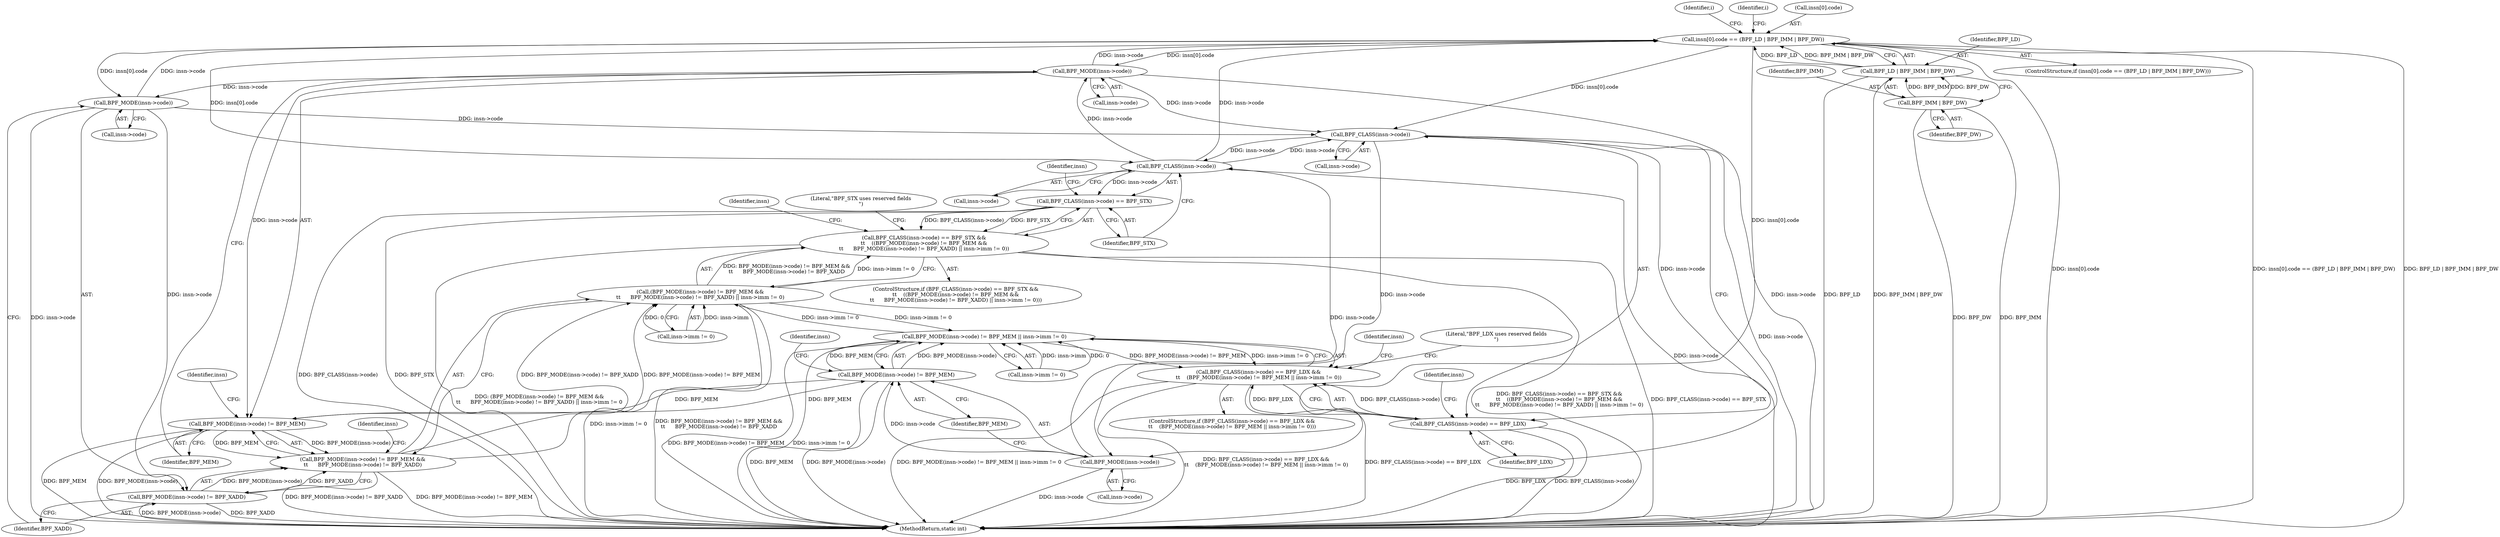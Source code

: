 digraph "0_linux_92117d8443bc5afacc8d5ba82e541946310f106e_4@array" {
"1000200" [label="(Call,insn[0].code == (BPF_LD | BPF_IMM | BPF_DW))"];
"1000177" [label="(Call,BPF_MODE(insn->code))"];
"1000200" [label="(Call,insn[0].code == (BPF_LD | BPF_IMM | BPF_DW))"];
"1000183" [label="(Call,BPF_MODE(insn->code))"];
"1000169" [label="(Call,BPF_CLASS(insn->code))"];
"1000150" [label="(Call,BPF_MODE(insn->code))"];
"1000143" [label="(Call,BPF_CLASS(insn->code))"];
"1000206" [label="(Call,BPF_LD | BPF_IMM | BPF_DW)"];
"1000208" [label="(Call,BPF_IMM | BPF_DW)"];
"1000142" [label="(Call,BPF_CLASS(insn->code) == BPF_LDX)"];
"1000141" [label="(Call,BPF_CLASS(insn->code) == BPF_LDX &&\n\t\t    (BPF_MODE(insn->code) != BPF_MEM || insn->imm != 0))"];
"1000149" [label="(Call,BPF_MODE(insn->code) != BPF_MEM)"];
"1000148" [label="(Call,BPF_MODE(insn->code) != BPF_MEM || insn->imm != 0)"];
"1000174" [label="(Call,(BPF_MODE(insn->code) != BPF_MEM &&\n\t\t      BPF_MODE(insn->code) != BPF_XADD) || insn->imm != 0)"];
"1000167" [label="(Call,BPF_CLASS(insn->code) == BPF_STX &&\n\t\t    ((BPF_MODE(insn->code) != BPF_MEM &&\n\t\t      BPF_MODE(insn->code) != BPF_XADD) || insn->imm != 0))"];
"1000176" [label="(Call,BPF_MODE(insn->code) != BPF_MEM)"];
"1000175" [label="(Call,BPF_MODE(insn->code) != BPF_MEM &&\n\t\t      BPF_MODE(insn->code) != BPF_XADD)"];
"1000168" [label="(Call,BPF_CLASS(insn->code) == BPF_STX)"];
"1000182" [label="(Call,BPF_MODE(insn->code) != BPF_XADD)"];
"1000140" [label="(ControlStructure,if (BPF_CLASS(insn->code) == BPF_LDX &&\n\t\t    (BPF_MODE(insn->code) != BPF_MEM || insn->imm != 0)))"];
"1000177" [label="(Call,BPF_MODE(insn->code))"];
"1000154" [label="(Identifier,BPF_MEM)"];
"1000148" [label="(Call,BPF_MODE(insn->code) != BPF_MEM || insn->imm != 0)"];
"1000155" [label="(Call,insn->imm != 0)"];
"1000181" [label="(Identifier,BPF_MEM)"];
"1000170" [label="(Call,insn->code)"];
"1000167" [label="(Call,BPF_CLASS(insn->code) == BPF_STX &&\n\t\t    ((BPF_MODE(insn->code) != BPF_MEM &&\n\t\t      BPF_MODE(insn->code) != BPF_XADD) || insn->imm != 0))"];
"1000136" [label="(Identifier,i)"];
"1000203" [label="(Identifier,insn)"];
"1000190" [label="(Identifier,insn)"];
"1000147" [label="(Identifier,BPF_LDX)"];
"1000142" [label="(Call,BPF_CLASS(insn->code) == BPF_LDX)"];
"1000187" [label="(Identifier,BPF_XADD)"];
"1000179" [label="(Identifier,insn)"];
"1000171" [label="(Identifier,insn)"];
"1000169" [label="(Call,BPF_CLASS(insn->code))"];
"1000174" [label="(Call,(BPF_MODE(insn->code) != BPF_MEM &&\n\t\t      BPF_MODE(insn->code) != BPF_XADD) || insn->imm != 0)"];
"1000217" [label="(Identifier,i)"];
"1000183" [label="(Call,BPF_MODE(insn->code))"];
"1000151" [label="(Call,insn->code)"];
"1000144" [label="(Call,insn->code)"];
"1000188" [label="(Call,insn->imm != 0)"];
"1000152" [label="(Identifier,insn)"];
"1000168" [label="(Call,BPF_CLASS(insn->code) == BPF_STX)"];
"1000210" [label="(Identifier,BPF_DW)"];
"1000201" [label="(Call,insn[0].code)"];
"1000176" [label="(Call,BPF_MODE(insn->code) != BPF_MEM)"];
"1000149" [label="(Call,BPF_MODE(insn->code) != BPF_MEM)"];
"1000175" [label="(Call,BPF_MODE(insn->code) != BPF_MEM &&\n\t\t      BPF_MODE(insn->code) != BPF_XADD)"];
"1000380" [label="(MethodReturn,static int)"];
"1000173" [label="(Identifier,BPF_STX)"];
"1000199" [label="(ControlStructure,if (insn[0].code == (BPF_LD | BPF_IMM | BPF_DW)))"];
"1000185" [label="(Identifier,insn)"];
"1000166" [label="(ControlStructure,if (BPF_CLASS(insn->code) == BPF_STX &&\n\t\t    ((BPF_MODE(insn->code) != BPF_MEM &&\n\t\t      BPF_MODE(insn->code) != BPF_XADD) || insn->imm != 0)))"];
"1000182" [label="(Call,BPF_MODE(insn->code) != BPF_XADD)"];
"1000162" [label="(Literal,\"BPF_LDX uses reserved fields\n\")"];
"1000200" [label="(Call,insn[0].code == (BPF_LD | BPF_IMM | BPF_DW))"];
"1000209" [label="(Identifier,BPF_IMM)"];
"1000178" [label="(Call,insn->code)"];
"1000207" [label="(Identifier,BPF_LD)"];
"1000150" [label="(Call,BPF_MODE(insn->code))"];
"1000157" [label="(Identifier,insn)"];
"1000195" [label="(Literal,\"BPF_STX uses reserved fields\n\")"];
"1000206" [label="(Call,BPF_LD | BPF_IMM | BPF_DW)"];
"1000208" [label="(Call,BPF_IMM | BPF_DW)"];
"1000141" [label="(Call,BPF_CLASS(insn->code) == BPF_LDX &&\n\t\t    (BPF_MODE(insn->code) != BPF_MEM || insn->imm != 0))"];
"1000143" [label="(Call,BPF_CLASS(insn->code))"];
"1000184" [label="(Call,insn->code)"];
"1000200" -> "1000199"  [label="AST: "];
"1000200" -> "1000206"  [label="CFG: "];
"1000201" -> "1000200"  [label="AST: "];
"1000206" -> "1000200"  [label="AST: "];
"1000217" -> "1000200"  [label="CFG: "];
"1000136" -> "1000200"  [label="CFG: "];
"1000200" -> "1000380"  [label="DDG: insn[0].code"];
"1000200" -> "1000380"  [label="DDG: insn[0].code == (BPF_LD | BPF_IMM | BPF_DW)"];
"1000200" -> "1000380"  [label="DDG: BPF_LD | BPF_IMM | BPF_DW"];
"1000200" -> "1000143"  [label="DDG: insn[0].code"];
"1000200" -> "1000150"  [label="DDG: insn[0].code"];
"1000200" -> "1000169"  [label="DDG: insn[0].code"];
"1000200" -> "1000177"  [label="DDG: insn[0].code"];
"1000200" -> "1000183"  [label="DDG: insn[0].code"];
"1000177" -> "1000200"  [label="DDG: insn->code"];
"1000183" -> "1000200"  [label="DDG: insn->code"];
"1000169" -> "1000200"  [label="DDG: insn->code"];
"1000206" -> "1000200"  [label="DDG: BPF_LD"];
"1000206" -> "1000200"  [label="DDG: BPF_IMM | BPF_DW"];
"1000177" -> "1000176"  [label="AST: "];
"1000177" -> "1000178"  [label="CFG: "];
"1000178" -> "1000177"  [label="AST: "];
"1000181" -> "1000177"  [label="CFG: "];
"1000177" -> "1000380"  [label="DDG: insn->code"];
"1000177" -> "1000143"  [label="DDG: insn->code"];
"1000177" -> "1000176"  [label="DDG: insn->code"];
"1000169" -> "1000177"  [label="DDG: insn->code"];
"1000177" -> "1000183"  [label="DDG: insn->code"];
"1000183" -> "1000182"  [label="AST: "];
"1000183" -> "1000184"  [label="CFG: "];
"1000184" -> "1000183"  [label="AST: "];
"1000187" -> "1000183"  [label="CFG: "];
"1000183" -> "1000380"  [label="DDG: insn->code"];
"1000183" -> "1000143"  [label="DDG: insn->code"];
"1000183" -> "1000182"  [label="DDG: insn->code"];
"1000169" -> "1000168"  [label="AST: "];
"1000169" -> "1000170"  [label="CFG: "];
"1000170" -> "1000169"  [label="AST: "];
"1000173" -> "1000169"  [label="CFG: "];
"1000169" -> "1000380"  [label="DDG: insn->code"];
"1000169" -> "1000143"  [label="DDG: insn->code"];
"1000169" -> "1000168"  [label="DDG: insn->code"];
"1000150" -> "1000169"  [label="DDG: insn->code"];
"1000143" -> "1000169"  [label="DDG: insn->code"];
"1000150" -> "1000149"  [label="AST: "];
"1000150" -> "1000151"  [label="CFG: "];
"1000151" -> "1000150"  [label="AST: "];
"1000154" -> "1000150"  [label="CFG: "];
"1000150" -> "1000380"  [label="DDG: insn->code"];
"1000150" -> "1000149"  [label="DDG: insn->code"];
"1000143" -> "1000150"  [label="DDG: insn->code"];
"1000143" -> "1000142"  [label="AST: "];
"1000143" -> "1000144"  [label="CFG: "];
"1000144" -> "1000143"  [label="AST: "];
"1000147" -> "1000143"  [label="CFG: "];
"1000143" -> "1000380"  [label="DDG: insn->code"];
"1000143" -> "1000142"  [label="DDG: insn->code"];
"1000206" -> "1000208"  [label="CFG: "];
"1000207" -> "1000206"  [label="AST: "];
"1000208" -> "1000206"  [label="AST: "];
"1000206" -> "1000380"  [label="DDG: BPF_IMM | BPF_DW"];
"1000206" -> "1000380"  [label="DDG: BPF_LD"];
"1000208" -> "1000206"  [label="DDG: BPF_IMM"];
"1000208" -> "1000206"  [label="DDG: BPF_DW"];
"1000208" -> "1000210"  [label="CFG: "];
"1000209" -> "1000208"  [label="AST: "];
"1000210" -> "1000208"  [label="AST: "];
"1000208" -> "1000380"  [label="DDG: BPF_IMM"];
"1000208" -> "1000380"  [label="DDG: BPF_DW"];
"1000142" -> "1000141"  [label="AST: "];
"1000142" -> "1000147"  [label="CFG: "];
"1000147" -> "1000142"  [label="AST: "];
"1000152" -> "1000142"  [label="CFG: "];
"1000141" -> "1000142"  [label="CFG: "];
"1000142" -> "1000380"  [label="DDG: BPF_CLASS(insn->code)"];
"1000142" -> "1000380"  [label="DDG: BPF_LDX"];
"1000142" -> "1000141"  [label="DDG: BPF_CLASS(insn->code)"];
"1000142" -> "1000141"  [label="DDG: BPF_LDX"];
"1000141" -> "1000140"  [label="AST: "];
"1000141" -> "1000148"  [label="CFG: "];
"1000148" -> "1000141"  [label="AST: "];
"1000162" -> "1000141"  [label="CFG: "];
"1000171" -> "1000141"  [label="CFG: "];
"1000141" -> "1000380"  [label="DDG: BPF_CLASS(insn->code) == BPF_LDX"];
"1000141" -> "1000380"  [label="DDG: BPF_CLASS(insn->code) == BPF_LDX &&\n\t\t    (BPF_MODE(insn->code) != BPF_MEM || insn->imm != 0)"];
"1000141" -> "1000380"  [label="DDG: BPF_MODE(insn->code) != BPF_MEM || insn->imm != 0"];
"1000148" -> "1000141"  [label="DDG: BPF_MODE(insn->code) != BPF_MEM"];
"1000148" -> "1000141"  [label="DDG: insn->imm != 0"];
"1000149" -> "1000148"  [label="AST: "];
"1000149" -> "1000154"  [label="CFG: "];
"1000154" -> "1000149"  [label="AST: "];
"1000157" -> "1000149"  [label="CFG: "];
"1000148" -> "1000149"  [label="CFG: "];
"1000149" -> "1000380"  [label="DDG: BPF_MEM"];
"1000149" -> "1000380"  [label="DDG: BPF_MODE(insn->code)"];
"1000149" -> "1000148"  [label="DDG: BPF_MODE(insn->code)"];
"1000149" -> "1000148"  [label="DDG: BPF_MEM"];
"1000176" -> "1000149"  [label="DDG: BPF_MEM"];
"1000149" -> "1000176"  [label="DDG: BPF_MEM"];
"1000148" -> "1000155"  [label="CFG: "];
"1000155" -> "1000148"  [label="AST: "];
"1000148" -> "1000380"  [label="DDG: insn->imm != 0"];
"1000148" -> "1000380"  [label="DDG: BPF_MODE(insn->code) != BPF_MEM"];
"1000174" -> "1000148"  [label="DDG: insn->imm != 0"];
"1000155" -> "1000148"  [label="DDG: insn->imm"];
"1000155" -> "1000148"  [label="DDG: 0"];
"1000148" -> "1000174"  [label="DDG: insn->imm != 0"];
"1000174" -> "1000167"  [label="AST: "];
"1000174" -> "1000175"  [label="CFG: "];
"1000174" -> "1000188"  [label="CFG: "];
"1000175" -> "1000174"  [label="AST: "];
"1000188" -> "1000174"  [label="AST: "];
"1000167" -> "1000174"  [label="CFG: "];
"1000174" -> "1000380"  [label="DDG: insn->imm != 0"];
"1000174" -> "1000380"  [label="DDG: BPF_MODE(insn->code) != BPF_MEM &&\n\t\t      BPF_MODE(insn->code) != BPF_XADD"];
"1000174" -> "1000167"  [label="DDG: BPF_MODE(insn->code) != BPF_MEM &&\n\t\t      BPF_MODE(insn->code) != BPF_XADD"];
"1000174" -> "1000167"  [label="DDG: insn->imm != 0"];
"1000175" -> "1000174"  [label="DDG: BPF_MODE(insn->code) != BPF_MEM"];
"1000175" -> "1000174"  [label="DDG: BPF_MODE(insn->code) != BPF_XADD"];
"1000188" -> "1000174"  [label="DDG: insn->imm"];
"1000188" -> "1000174"  [label="DDG: 0"];
"1000167" -> "1000166"  [label="AST: "];
"1000167" -> "1000168"  [label="CFG: "];
"1000168" -> "1000167"  [label="AST: "];
"1000195" -> "1000167"  [label="CFG: "];
"1000203" -> "1000167"  [label="CFG: "];
"1000167" -> "1000380"  [label="DDG: BPF_CLASS(insn->code) == BPF_STX"];
"1000167" -> "1000380"  [label="DDG: BPF_CLASS(insn->code) == BPF_STX &&\n\t\t    ((BPF_MODE(insn->code) != BPF_MEM &&\n\t\t      BPF_MODE(insn->code) != BPF_XADD) || insn->imm != 0)"];
"1000167" -> "1000380"  [label="DDG: (BPF_MODE(insn->code) != BPF_MEM &&\n\t\t      BPF_MODE(insn->code) != BPF_XADD) || insn->imm != 0"];
"1000168" -> "1000167"  [label="DDG: BPF_CLASS(insn->code)"];
"1000168" -> "1000167"  [label="DDG: BPF_STX"];
"1000176" -> "1000175"  [label="AST: "];
"1000176" -> "1000181"  [label="CFG: "];
"1000181" -> "1000176"  [label="AST: "];
"1000185" -> "1000176"  [label="CFG: "];
"1000175" -> "1000176"  [label="CFG: "];
"1000176" -> "1000380"  [label="DDG: BPF_MEM"];
"1000176" -> "1000380"  [label="DDG: BPF_MODE(insn->code)"];
"1000176" -> "1000175"  [label="DDG: BPF_MODE(insn->code)"];
"1000176" -> "1000175"  [label="DDG: BPF_MEM"];
"1000175" -> "1000182"  [label="CFG: "];
"1000182" -> "1000175"  [label="AST: "];
"1000190" -> "1000175"  [label="CFG: "];
"1000175" -> "1000380"  [label="DDG: BPF_MODE(insn->code) != BPF_XADD"];
"1000175" -> "1000380"  [label="DDG: BPF_MODE(insn->code) != BPF_MEM"];
"1000182" -> "1000175"  [label="DDG: BPF_MODE(insn->code)"];
"1000182" -> "1000175"  [label="DDG: BPF_XADD"];
"1000168" -> "1000173"  [label="CFG: "];
"1000173" -> "1000168"  [label="AST: "];
"1000179" -> "1000168"  [label="CFG: "];
"1000168" -> "1000380"  [label="DDG: BPF_CLASS(insn->code)"];
"1000168" -> "1000380"  [label="DDG: BPF_STX"];
"1000182" -> "1000187"  [label="CFG: "];
"1000187" -> "1000182"  [label="AST: "];
"1000182" -> "1000380"  [label="DDG: BPF_XADD"];
"1000182" -> "1000380"  [label="DDG: BPF_MODE(insn->code)"];
}
